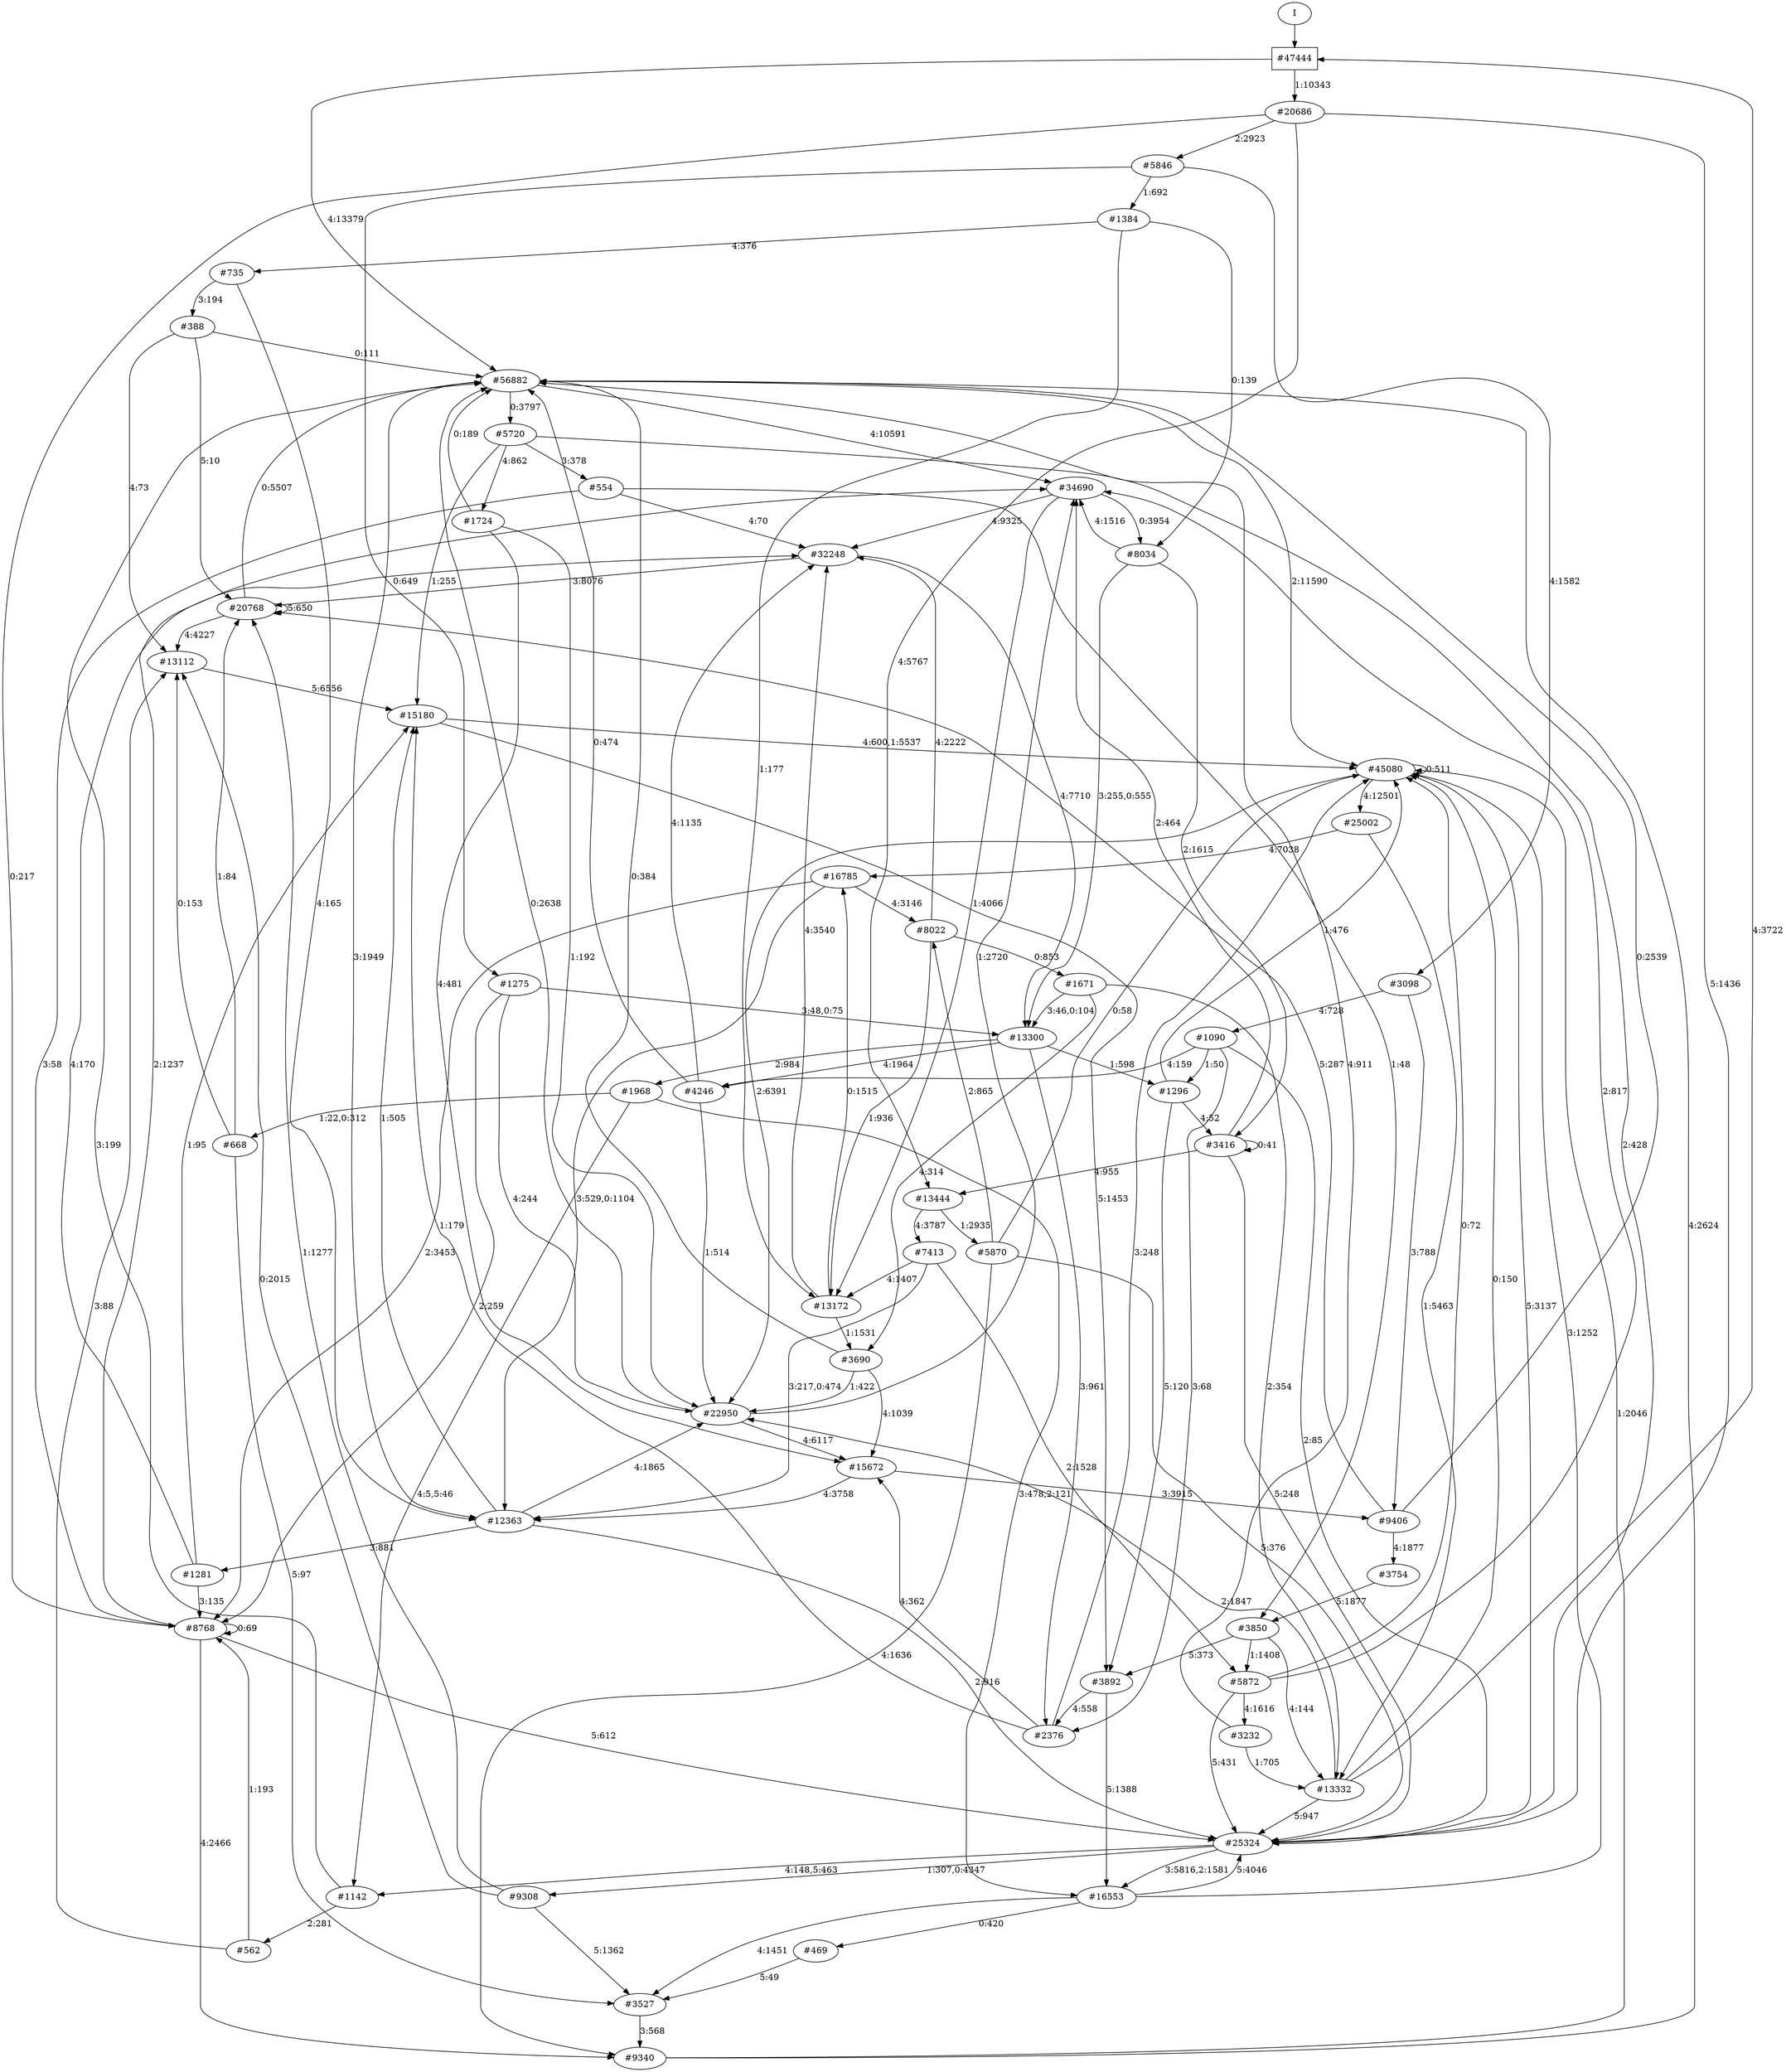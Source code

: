 // produced with flexfringe from git commitd1cf04ada0831d0605a3651971ef9a02091d8823
// dfasat/flexfringe -h=alergia -d=alergia_data -o=experiments/flexfringe_pautomac_study/flexfringe_data/exp6_n150_p0_05500000000000001dfa -n=150 -p=0.05500000000000001 /Users/nicholasrenninger/Google Drive/Grad School/specification learning/code/DPFA_DTS_product_experiment/dfasatInvestigations/experiments/flexfringe_pautomac_study/flexfringe_data/flexfringe_pautomac_study_train 
digraph DFA {
	0 [label="root" shape=box];
		I -> 0;
	0 [ label="#47444"  ];
		0 -> 1 [label="4:13379"  ];
		0 -> 9 [label="1:10343"  ];
	1 [ label="#56882"  ];
		1 -> 2 [label="4:10591"  ];
		1 -> 32 [label="0:3797"  ];
		1 -> 68 [label="3:1949"  ];
		1 -> 177 [label="2:11590"  ];
	2 [ label="#34690"  ];
		2 -> 3 [label="4:9325"  ];
		2 -> 69 [label="1:4066"  ];
		2 -> 92 [label="0:3954"  ];
	3 [ label="#32248"  ];
		3 -> 4 [label="3:8076"  ];
		3 -> 1204 [label="4:7710"  ];
	1204 [ label="#13300"  ];
		1204 -> 1603 [label="3:961"  ];
		1204 -> 1624 [label="1:598"  ];
		1204 -> 2096 [label="4:1964"  ];
		1204 -> 2131 [label="2:984"  ];
	2096 [ label="#4246"  ];
		2096 -> 1 [label="0:474"  ];
		2096 -> 3 [label="4:1135"  ];
		2096 -> 515 [label="1:514"  ];
	1603 [ label="#2376"  ];
		1603 -> 6 [label="1:179"  ];
		1603 -> 177 [label="3:248"  ];
		1603 -> 575 [label="4:362"  ];
	1624 [ label="#1296"  ];
		1624 -> 7 [label="5:120"  ];
		1624 -> 93 [label="4:52"  ];
		1624 -> 177 [label="1:476"  ];
	2131 [ label="#1968"  ];
		2131 -> 51 [label="3:478,2:121"  ];
		2131 -> 8440 [label="1:22,0:312"  ];
		2131 -> 22729 [label="4:5,5:46"  ];
	8440 [ label="#668"  ];
		8440 -> 4 [label="1:84"  ];
		8440 -> 5 [label="0:153"  ];
		8440 -> 1311 [label="5:97"  ];
	4 [ label="#20768"  ];
		4 -> 1 [label="0:5507"  ];
		4 -> 4 [label="5:650"  ];
		4 -> 5 [label="4:4227"  ];
	5 [ label="#13112"  ];
		5 -> 6 [label="5:6556"  ];
	6 [ label="#15180"  ];
		6 -> 7 [label="5:1453"  ];
		6 -> 177 [label="4:600,1:5537"  ];
	7 [ label="#3892"  ];
		7 -> 51 [label="5:1388"  ];
		7 -> 1603 [label="4:558"  ];
	69 [ label="#13172"  ];
		69 -> 3 [label="4:3540"  ];
		69 -> 200 [label="0:1515"  ];
		69 -> 253 [label="1:1531"  ];
	253 [ label="#3690"  ];
		253 -> 1 [label="0:384"  ];
		253 -> 515 [label="1:422"  ];
		253 -> 575 [label="4:1039"  ];
	92 [ label="#8034"  ];
		92 -> 2 [label="4:1516"  ];
		92 -> 93 [label="2:1615"  ];
		92 -> 1204 [label="3:255,0:555"  ];
	93 [ label="#3416"  ];
		93 -> 2 [label="2:464"  ];
		93 -> 10 [label="4:955"  ];
		93 -> 50 [label="5:248"  ];
		93 -> 93 [label="0:41"  ];
	68 [ label="#12363"  ];
		68 -> 6 [label="1:505"  ];
		68 -> 50 [label="2:916"  ];
		68 -> 515 [label="4:1865"  ];
		68 -> 2859 [label="3:881"  ];
	2859 [ label="#1281"  ];
		2859 -> 3 [label="4:170"  ];
		2859 -> 6 [label="1:95"  ];
		2859 -> 410 [label="3:135"  ];
	177 [ label="#45080"  ];
		177 -> 50 [label="5:3137"  ];
		177 -> 177 [label="0:511"  ];
		177 -> 178 [label="4:12501"  ];
		177 -> 515 [label="2:6391"  ];
	178 [ label="#25002"  ];
		178 -> 179 [label="1:5463"  ];
		178 -> 200 [label="4:7038"  ];
	200 [ label="#16785"  ];
		200 -> 68 [label="3:529,0:1104"  ];
		200 -> 156 [label="4:3146"  ];
		200 -> 410 [label="2:3453"  ];
	410 [ label="#8768"  ];
		410 -> 2 [label="2:1237"  ];
		410 -> 12 [label="4:2466"  ];
		410 -> 50 [label="5:612"  ];
		410 -> 410 [label="0:69"  ];
	179 [ label="#13332"  ];
		179 -> 0 [label="4:3722"  ];
		179 -> 50 [label="5:947"  ];
		179 -> 177 [label="0:150"  ];
		179 -> 515 [label="2:1847"  ];
	515 [ label="#22950"  ];
		515 -> 1 [label="0:2638"  ];
		515 -> 2 [label="1:2720"  ];
		515 -> 575 [label="4:6117"  ];
	575 [ label="#15672"  ];
		575 -> 68 [label="4:3758"  ];
		575 -> 626 [label="3:3915"  ];
	32 [ label="#5720"  ];
		32 -> 6 [label="1:255"  ];
		32 -> 33 [label="4:862"  ];
		32 -> 50 [label="2:428"  ];
		32 -> 1283 [label="3:378"  ];
	33 [ label="#1724"  ];
		33 -> 1 [label="0:189"  ];
		33 -> 515 [label="1:192"  ];
		33 -> 575 [label="4:481"  ];
	1283 [ label="#554"  ];
		1283 -> 3 [label="4:70"  ];
		1283 -> 410 [label="3:58"  ];
		1283 -> 823 [label="1:48"  ];
	9 [ label="#20686"  ];
		9 -> 10 [label="4:5767"  ];
		9 -> 50 [label="5:1436"  ];
		9 -> 78 [label="2:2923"  ];
		9 -> 410 [label="0:217"  ];
	10 [ label="#13444"  ];
		10 -> 11 [label="1:2935"  ];
		10 -> 41 [label="4:3787"  ];
	41 [ label="#7413"  ];
		41 -> 68 [label="3:217,0:474"  ];
		41 -> 69 [label="4:1407"  ];
		41 -> 471 [label="2:1528"  ];
	471 [ label="#5872"  ];
		471 -> 2 [label="2:817"  ];
		471 -> 50 [label="5:431"  ];
		471 -> 177 [label="0:72"  ];
		471 -> 641 [label="4:1616"  ];
	641 [ label="#3232"  ];
		641 -> 1 [label="4:911"  ];
		641 -> 179 [label="1:705"  ];
	11 [ label="#5870"  ];
		11 -> 12 [label="4:1636"  ];
		11 -> 50 [label="5:376"  ];
		11 -> 156 [label="2:865"  ];
		11 -> 177 [label="0:58"  ];
	12 [ label="#9340"  ];
		12 -> 1 [label="4:2624"  ];
		12 -> 177 [label="1:2046"  ];
	156 [ label="#8022"  ];
		156 -> 3 [label="4:2222"  ];
		156 -> 69 [label="1:936"  ];
		156 -> 820 [label="0:853"  ];
	820 [ label="#1671"  ];
		820 -> 179 [label="2:354"  ];
		820 -> 253 [label="4:314"  ];
		820 -> 1204 [label="3:46,0:104"  ];
	50 [ label="#25324"  ];
		50 -> 51 [label="3:5816,2:1581"  ];
		50 -> 501 [label="1:307,0:4347"  ];
		50 -> 22729 [label="4:148,5:463"  ];
	51 [ label="#16553"  ];
		51 -> 50 [label="5:4046"  ];
		51 -> 177 [label="3:1252"  ];
		51 -> 524 [label="0:420"  ];
		51 -> 1311 [label="4:1451"  ];
	524 [ label="#469"  ];
		524 -> 1311 [label="5:49"  ];
	22729 [ label="#1142"  ];
		22729 -> 1 [label="3:199"  ];
		22729 -> 37049 [label="2:281"  ];
	37049 [ label="#562"  ];
		37049 -> 5 [label="3:88"  ];
		37049 -> 410 [label="1:193"  ];
	501 [ label="#9308"  ];
		501 -> 4 [label="1:1277"  ];
		501 -> 5 [label="0:2015"  ];
		501 -> 1311 [label="5:1362"  ];
	1311 [ label="#3527"  ];
		1311 -> 12 [label="3:568"  ];
	78 [ label="#5846"  ];
		78 -> 79 [label="1:692"  ];
		78 -> 323 [label="4:1582"  ];
		78 -> 531 [label="0:649"  ];
	323 [ label="#3098"  ];
		323 -> 324 [label="4:728"  ];
		323 -> 626 [label="3:788"  ];
	324 [ label="#1090"  ];
		324 -> 50 [label="2:85"  ];
		324 -> 1603 [label="3:68"  ];
		324 -> 1624 [label="1:50"  ];
		324 -> 2096 [label="4:159"  ];
	626 [ label="#9406"  ];
		626 -> 1 [label="0:2539"  ];
		626 -> 4 [label="5:287"  ];
		626 -> 822 [label="4:1877"  ];
	822 [ label="#3754"  ];
		822 -> 823 [label="5:1877"  ];
	823 [ label="#3850"  ];
		823 -> 7 [label="5:373"  ];
		823 -> 179 [label="4:144"  ];
		823 -> 471 [label="1:1408"  ];
	79 [ label="#1384"  ];
		79 -> 69 [label="1:177"  ];
		79 -> 92 [label="0:139"  ];
		79 -> 99 [label="4:376"  ];
	99 [ label="#735"  ];
		99 -> 68 [label="4:165"  ];
		99 -> 100 [label="3:194"  ];
	100 [ label="#388"  ];
		100 -> 1 [label="0:111"  ];
		100 -> 4 [label="5:10"  ];
		100 -> 5 [label="4:73"  ];
	531 [ label="#1275"  ];
		531 -> 410 [label="2:259"  ];
		531 -> 515 [label="4:244"  ];
		531 -> 1204 [label="3:48,0:75"  ];
}
